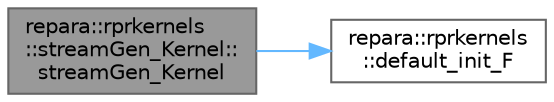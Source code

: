 digraph "repara::rprkernels::streamGen_Kernel::streamGen_Kernel"
{
 // LATEX_PDF_SIZE
  bgcolor="transparent";
  edge [fontname=Helvetica,fontsize=10,labelfontname=Helvetica,labelfontsize=10];
  node [fontname=Helvetica,fontsize=10,shape=box,height=0.2,width=0.4];
  rankdir="LR";
  Node1 [id="Node000001",label="repara::rprkernels\l::streamGen_Kernel::\lstreamGen_Kernel",height=0.2,width=0.4,color="gray40", fillcolor="grey60", style="filled", fontcolor="black",tooltip=" "];
  Node1 -> Node2 [id="edge1_Node000001_Node000002",color="steelblue1",style="solid",tooltip=" "];
  Node2 [id="Node000002",label="repara::rprkernels\l::default_init_F",height=0.2,width=0.4,color="grey40", fillcolor="white", style="filled",URL="$namespacerepara_1_1rprkernels.html#acfc039d037f9d868312fefb1bae74555",tooltip=" "];
}
